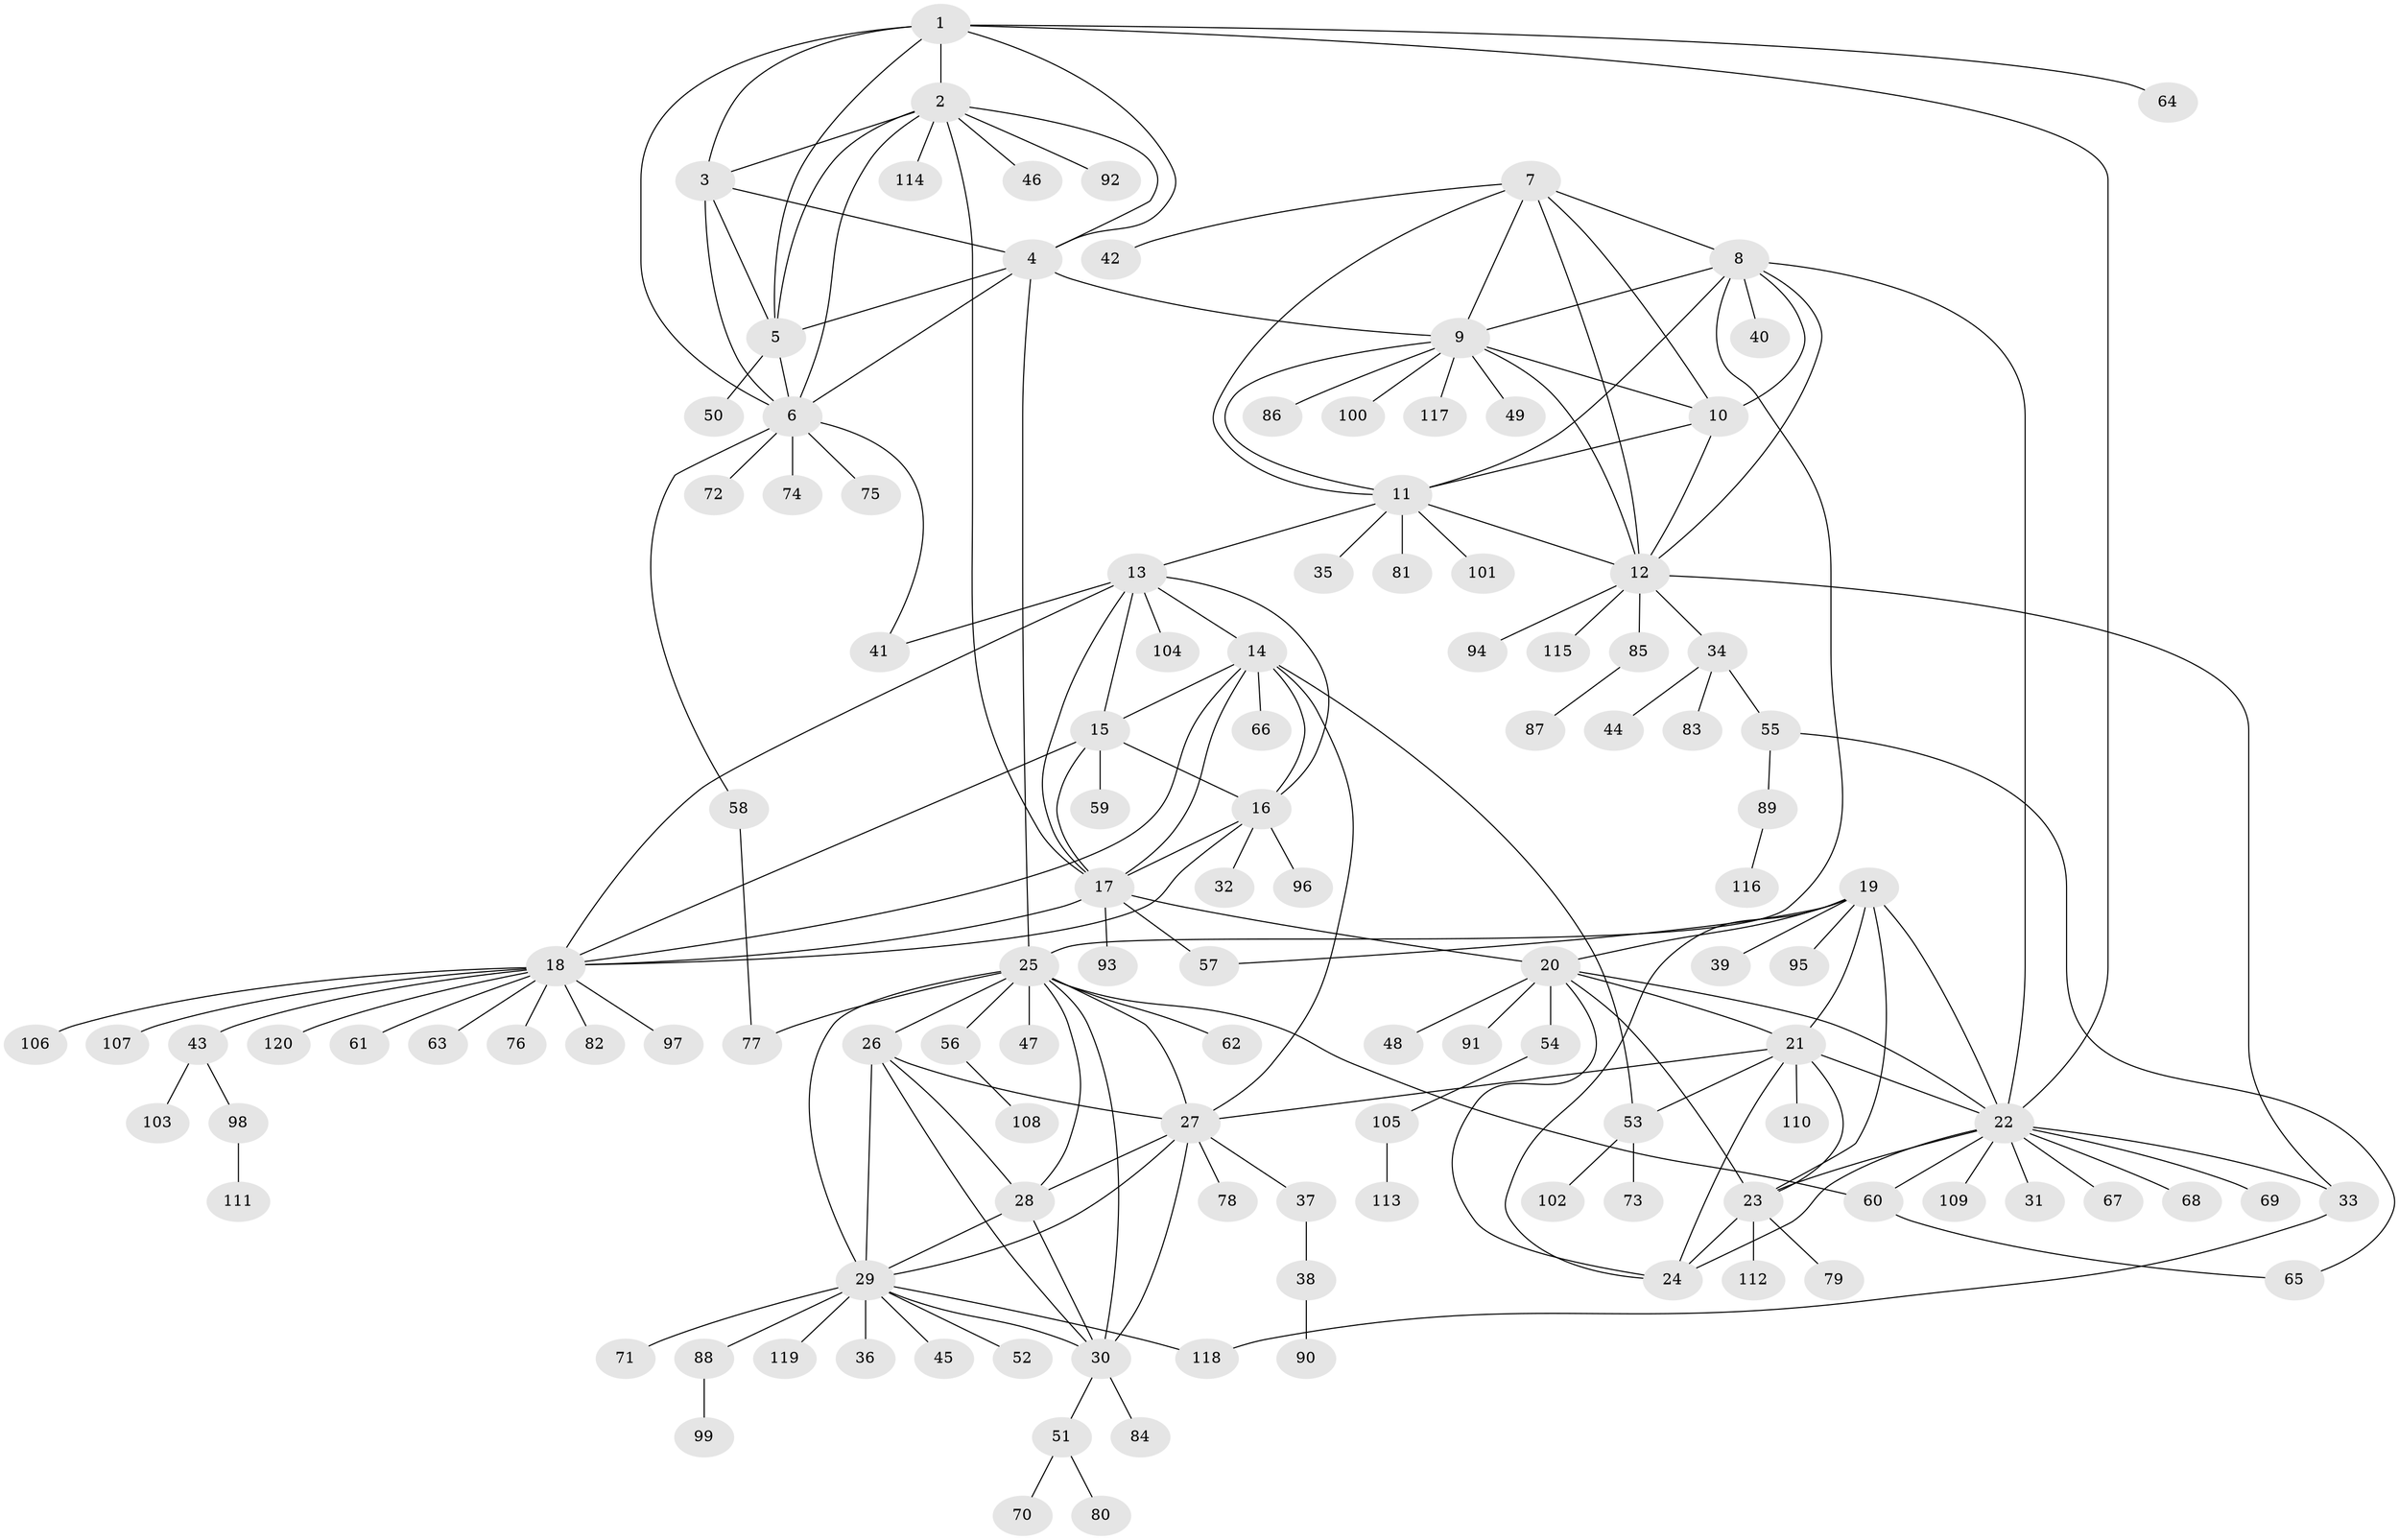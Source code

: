 // coarse degree distribution, {1: 0.5625, 6: 0.08333333333333333, 3: 0.041666666666666664, 11: 0.020833333333333332, 2: 0.08333333333333333, 9: 0.041666666666666664, 4: 0.0625, 5: 0.08333333333333333, 8: 0.020833333333333332}
// Generated by graph-tools (version 1.1) at 2025/37/03/04/25 23:37:48]
// undirected, 120 vertices, 183 edges
graph export_dot {
  node [color=gray90,style=filled];
  1;
  2;
  3;
  4;
  5;
  6;
  7;
  8;
  9;
  10;
  11;
  12;
  13;
  14;
  15;
  16;
  17;
  18;
  19;
  20;
  21;
  22;
  23;
  24;
  25;
  26;
  27;
  28;
  29;
  30;
  31;
  32;
  33;
  34;
  35;
  36;
  37;
  38;
  39;
  40;
  41;
  42;
  43;
  44;
  45;
  46;
  47;
  48;
  49;
  50;
  51;
  52;
  53;
  54;
  55;
  56;
  57;
  58;
  59;
  60;
  61;
  62;
  63;
  64;
  65;
  66;
  67;
  68;
  69;
  70;
  71;
  72;
  73;
  74;
  75;
  76;
  77;
  78;
  79;
  80;
  81;
  82;
  83;
  84;
  85;
  86;
  87;
  88;
  89;
  90;
  91;
  92;
  93;
  94;
  95;
  96;
  97;
  98;
  99;
  100;
  101;
  102;
  103;
  104;
  105;
  106;
  107;
  108;
  109;
  110;
  111;
  112;
  113;
  114;
  115;
  116;
  117;
  118;
  119;
  120;
  1 -- 2;
  1 -- 3;
  1 -- 4;
  1 -- 5;
  1 -- 6;
  1 -- 22;
  1 -- 64;
  2 -- 3;
  2 -- 4;
  2 -- 5;
  2 -- 6;
  2 -- 17;
  2 -- 46;
  2 -- 92;
  2 -- 114;
  3 -- 4;
  3 -- 5;
  3 -- 6;
  4 -- 5;
  4 -- 6;
  4 -- 9;
  4 -- 25;
  5 -- 6;
  5 -- 50;
  6 -- 41;
  6 -- 58;
  6 -- 72;
  6 -- 74;
  6 -- 75;
  7 -- 8;
  7 -- 9;
  7 -- 10;
  7 -- 11;
  7 -- 12;
  7 -- 42;
  8 -- 9;
  8 -- 10;
  8 -- 11;
  8 -- 12;
  8 -- 22;
  8 -- 25;
  8 -- 40;
  9 -- 10;
  9 -- 11;
  9 -- 12;
  9 -- 49;
  9 -- 86;
  9 -- 100;
  9 -- 117;
  10 -- 11;
  10 -- 12;
  11 -- 12;
  11 -- 13;
  11 -- 35;
  11 -- 81;
  11 -- 101;
  12 -- 33;
  12 -- 34;
  12 -- 85;
  12 -- 94;
  12 -- 115;
  13 -- 14;
  13 -- 15;
  13 -- 16;
  13 -- 17;
  13 -- 18;
  13 -- 41;
  13 -- 104;
  14 -- 15;
  14 -- 16;
  14 -- 17;
  14 -- 18;
  14 -- 27;
  14 -- 53;
  14 -- 66;
  15 -- 16;
  15 -- 17;
  15 -- 18;
  15 -- 59;
  16 -- 17;
  16 -- 18;
  16 -- 32;
  16 -- 96;
  17 -- 18;
  17 -- 20;
  17 -- 57;
  17 -- 93;
  18 -- 43;
  18 -- 61;
  18 -- 63;
  18 -- 76;
  18 -- 82;
  18 -- 97;
  18 -- 106;
  18 -- 107;
  18 -- 120;
  19 -- 20;
  19 -- 21;
  19 -- 22;
  19 -- 23;
  19 -- 24;
  19 -- 39;
  19 -- 57;
  19 -- 95;
  20 -- 21;
  20 -- 22;
  20 -- 23;
  20 -- 24;
  20 -- 48;
  20 -- 54;
  20 -- 91;
  21 -- 22;
  21 -- 23;
  21 -- 24;
  21 -- 27;
  21 -- 53;
  21 -- 110;
  22 -- 23;
  22 -- 24;
  22 -- 31;
  22 -- 33;
  22 -- 60;
  22 -- 67;
  22 -- 68;
  22 -- 69;
  22 -- 109;
  23 -- 24;
  23 -- 79;
  23 -- 112;
  25 -- 26;
  25 -- 27;
  25 -- 28;
  25 -- 29;
  25 -- 30;
  25 -- 47;
  25 -- 56;
  25 -- 60;
  25 -- 62;
  25 -- 77;
  26 -- 27;
  26 -- 28;
  26 -- 29;
  26 -- 30;
  27 -- 28;
  27 -- 29;
  27 -- 30;
  27 -- 37;
  27 -- 78;
  28 -- 29;
  28 -- 30;
  29 -- 30;
  29 -- 36;
  29 -- 45;
  29 -- 52;
  29 -- 71;
  29 -- 88;
  29 -- 118;
  29 -- 119;
  30 -- 51;
  30 -- 84;
  33 -- 118;
  34 -- 44;
  34 -- 55;
  34 -- 83;
  37 -- 38;
  38 -- 90;
  43 -- 98;
  43 -- 103;
  51 -- 70;
  51 -- 80;
  53 -- 73;
  53 -- 102;
  54 -- 105;
  55 -- 65;
  55 -- 89;
  56 -- 108;
  58 -- 77;
  60 -- 65;
  85 -- 87;
  88 -- 99;
  89 -- 116;
  98 -- 111;
  105 -- 113;
}
